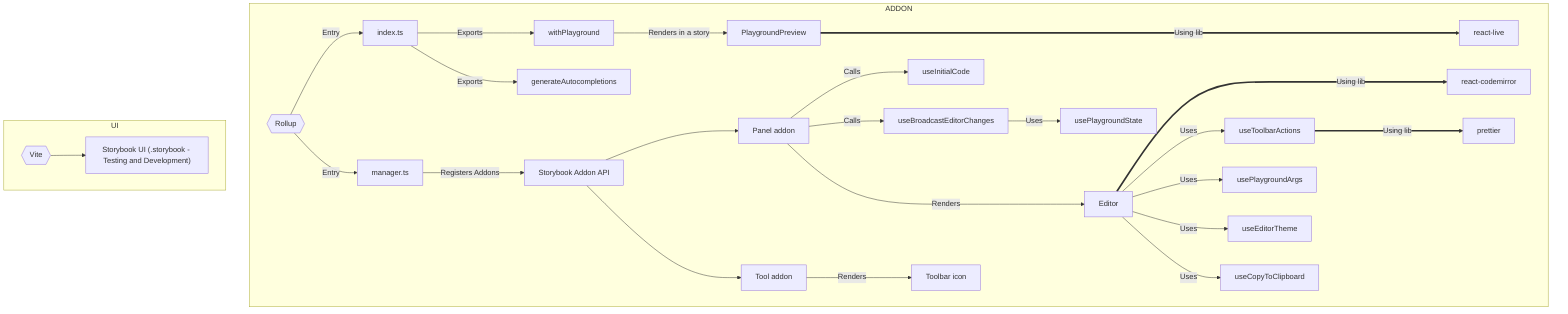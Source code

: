 graph TD;
subgraph ADDON
A{{Rollup}}
B[index.ts]
C[manager.ts]

D[Panel addon]
E[Tool addon]

F[withPlayground]
U[generateAutocompletions]
G[PlaygroundPreview]
H[react-live]

I[Editor]
J[useCopyToClipboard]
K[usePlaygroundArgs]
Q[useInitialCode]
R[useBroadcastEditorChanges]
S[usePlaygroundState]
T[useEditorTheme]
L[useToolbarActions]
M[prettier]
N[react-codemirror]

O[Toolbar icon]

P[Storybook Addon API]

A -->|Entry| B
A -->|Entry| C

B -->|Exports| F
B -->|Exports| U

P --> D
P --> E

E -->|Renders| O

C -->|Registers Addons| P

F -->|Renders in a story| G
G ======>|Using lib| H

D -->|Calls| Q
D -->|Calls| R
R -->|Uses| S
D --->|Renders| I
I ====>|Using lib| N
I -->|Uses| L
I -->|Uses| K
I -->|Uses| T
I -->|Uses| J

L ===>|Using lib| M
end

subgraph UI
X{{Vite}}
Z["Storybook UI (.storybook - Testing and Development)"]
X --> Z
end